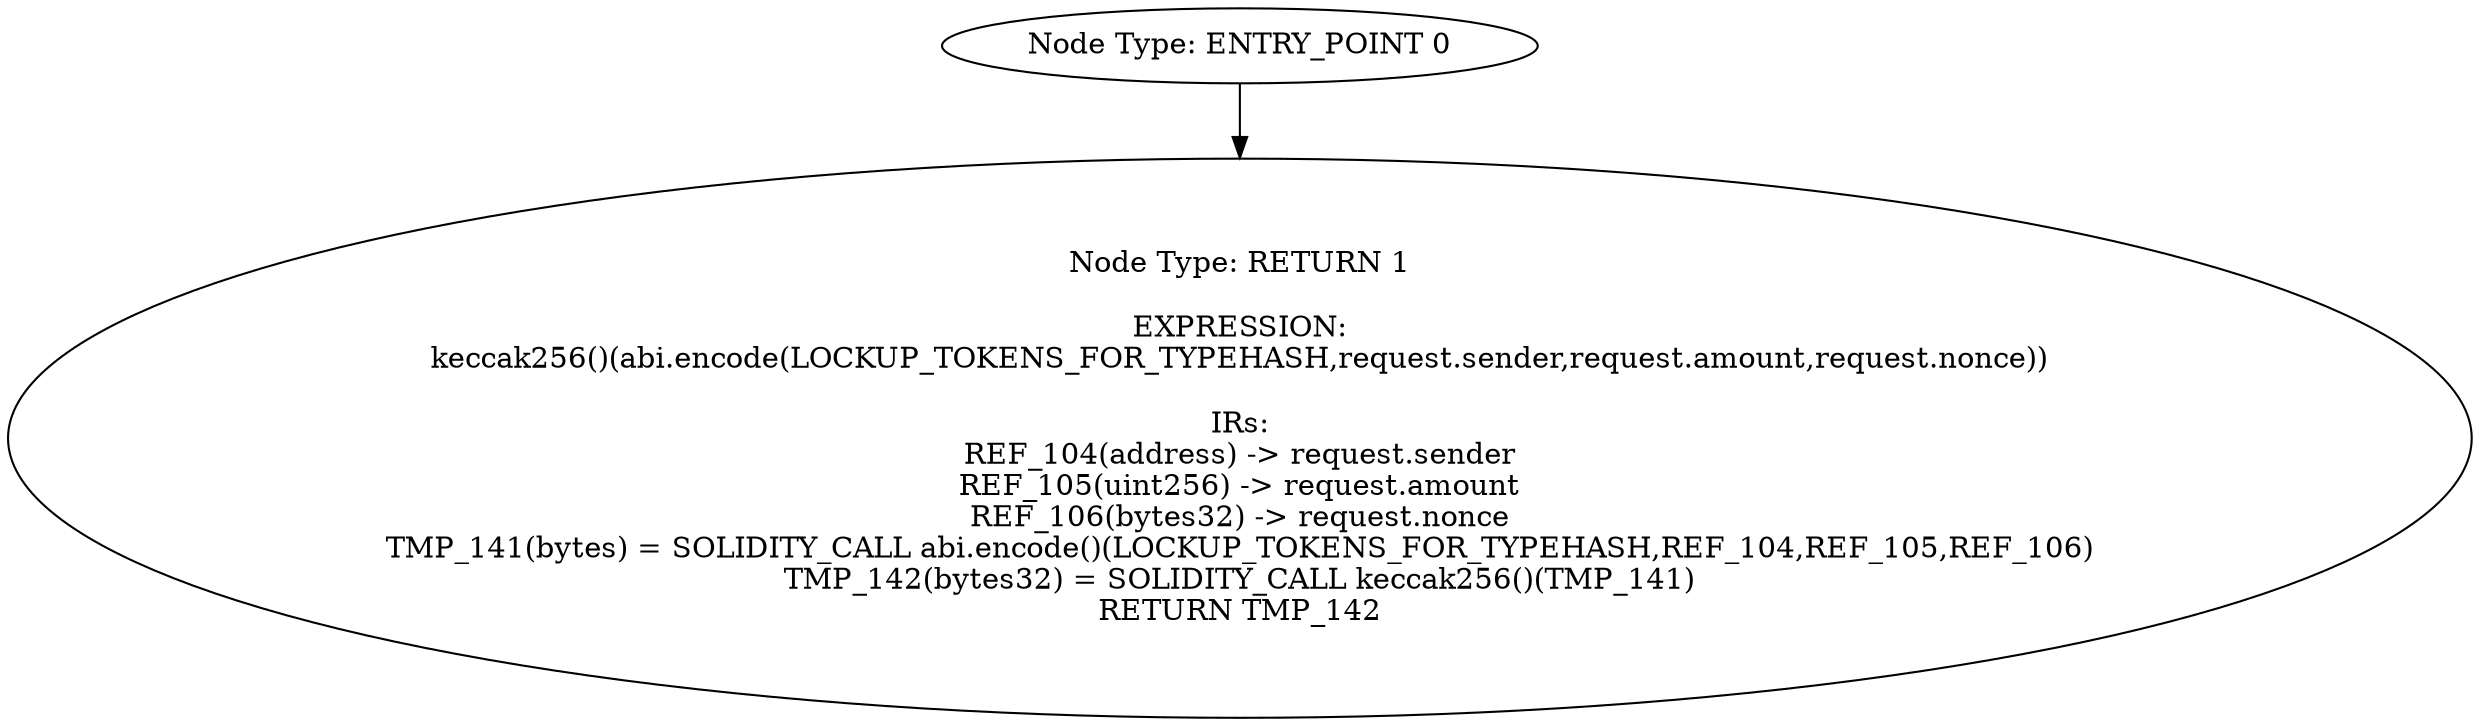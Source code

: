 digraph{
0[label="Node Type: ENTRY_POINT 0
"];
0->1;
1[label="Node Type: RETURN 1

EXPRESSION:
keccak256()(abi.encode(LOCKUP_TOKENS_FOR_TYPEHASH,request.sender,request.amount,request.nonce))

IRs:
REF_104(address) -> request.sender
REF_105(uint256) -> request.amount
REF_106(bytes32) -> request.nonce
TMP_141(bytes) = SOLIDITY_CALL abi.encode()(LOCKUP_TOKENS_FOR_TYPEHASH,REF_104,REF_105,REF_106)
TMP_142(bytes32) = SOLIDITY_CALL keccak256()(TMP_141)
RETURN TMP_142"];
}
